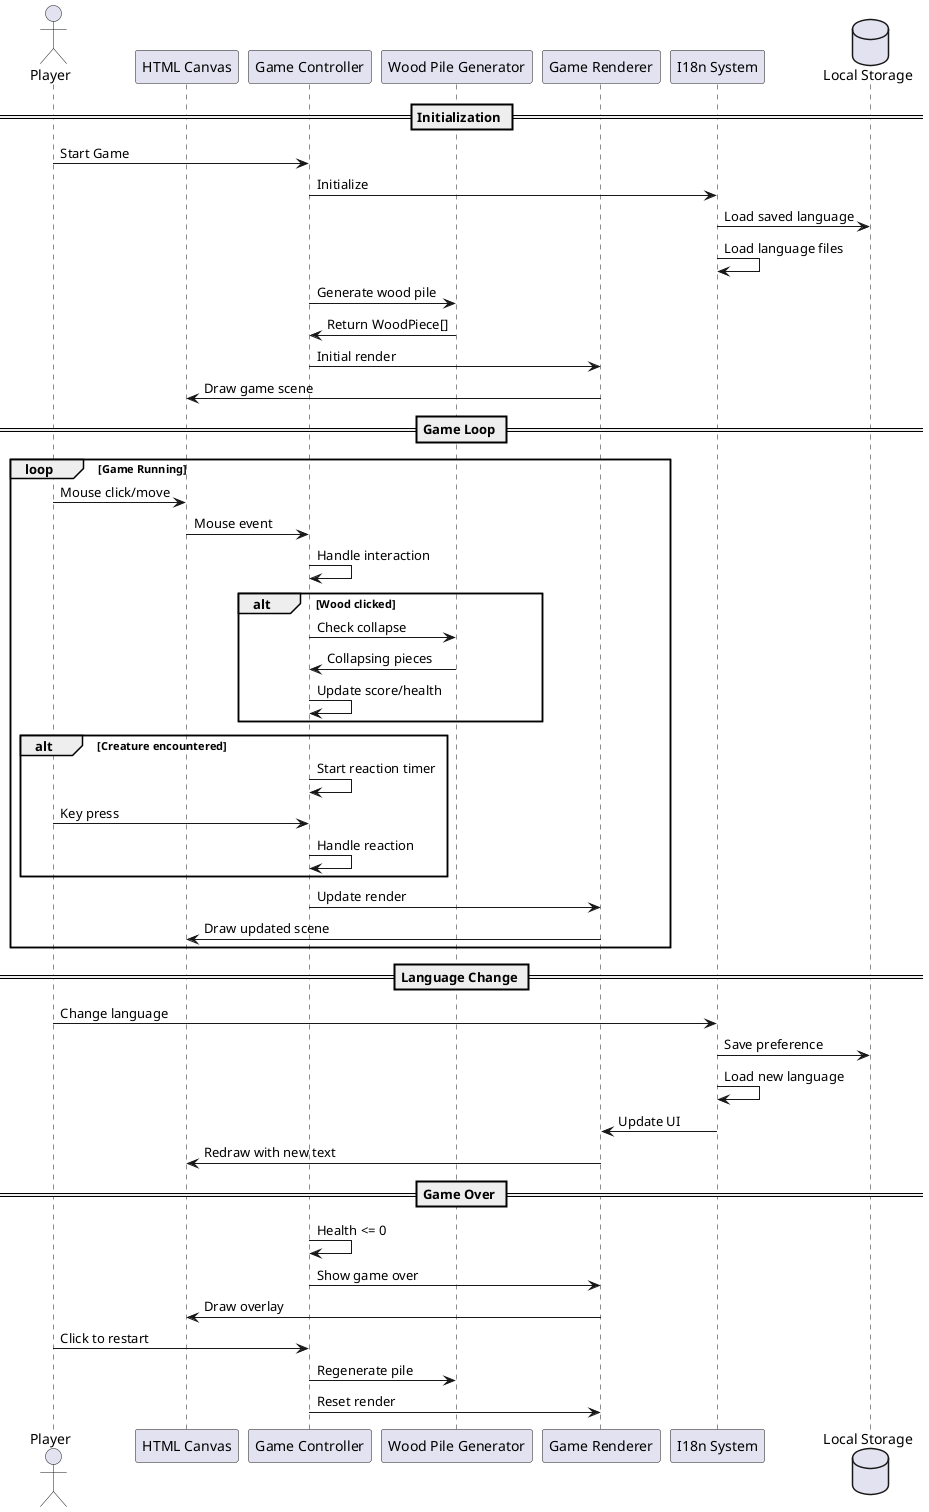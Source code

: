 @startuml Within_the_Woodpile_DataFlow

!define LIGHTBLUE #E1F5FE
!define LIGHTGREEN #E8F5E8
!define LIGHTYELLOW #FFF9C4
!define LIGHTPINK #FCE4EC

actor Player
participant "HTML Canvas" as Canvas
participant "Game Controller" as Game
participant "Wood Pile Generator" as Generator
participant "Game Renderer" as Renderer
participant "I18n System" as I18n
database "Local Storage" as Storage

== Initialization ==
Player -> Game : Start Game
Game -> I18n : Initialize
I18n -> Storage : Load saved language
I18n -> I18n : Load language files
Game -> Generator : Generate wood pile
Generator -> Game : Return WoodPiece[]
Game -> Renderer : Initial render
Renderer -> Canvas : Draw game scene

== Game Loop ==
loop Game Running
    Player -> Canvas : Mouse click/move
    Canvas -> Game : Mouse event
    Game -> Game : Handle interaction
    
    alt Wood clicked
        Game -> Generator : Check collapse
        Generator -> Game : Collapsing pieces
        Game -> Game : Update score/health
    end
    
    alt Creature encountered
        Game -> Game : Start reaction timer
        Player -> Game : Key press
        Game -> Game : Handle reaction
    end
    
    Game -> Renderer : Update render
    Renderer -> Canvas : Draw updated scene
end

== Language Change ==
Player -> I18n : Change language
I18n -> Storage : Save preference
I18n -> I18n : Load new language
I18n -> Renderer : Update UI
Renderer -> Canvas : Redraw with new text

== Game Over ==
Game -> Game : Health <= 0
Game -> Renderer : Show game over
Renderer -> Canvas : Draw overlay
Player -> Game : Click to restart
Game -> Generator : Regenerate pile
Game -> Renderer : Reset render

@enduml